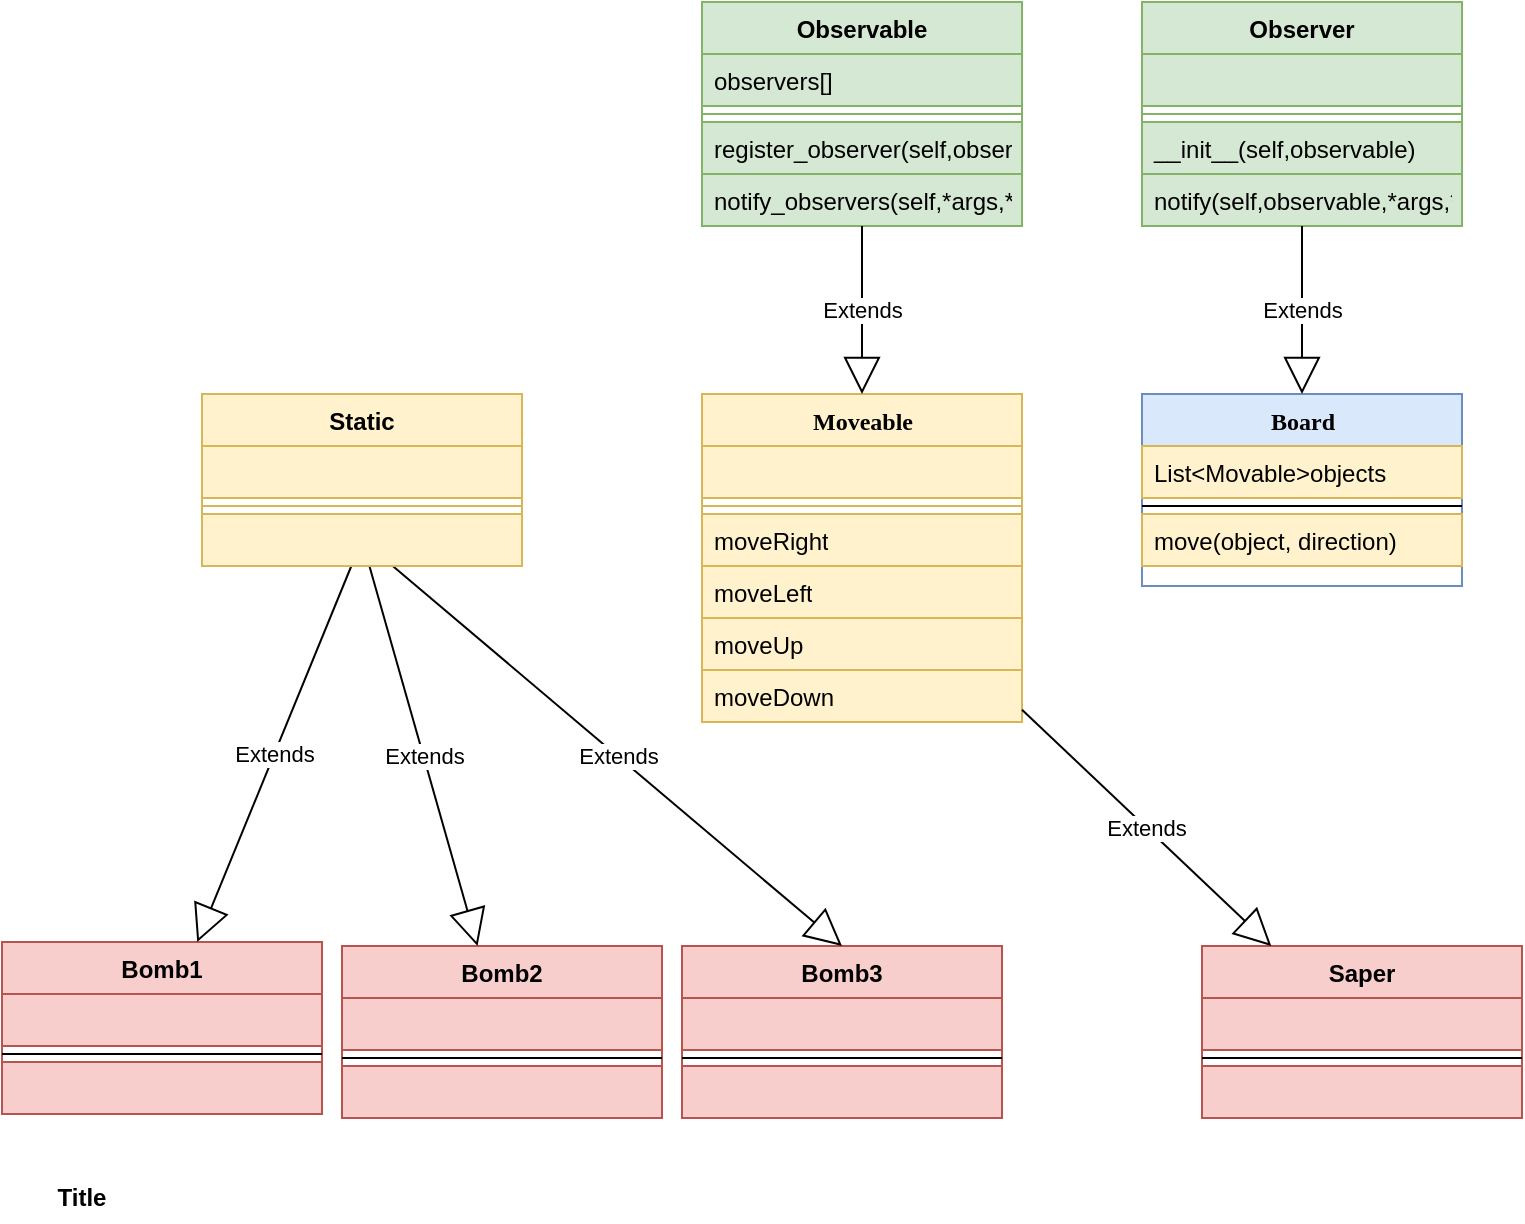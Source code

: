 <mxfile version="10.4.4" type="google"><diagram name="Page-1" id="9f46799a-70d6-7492-0946-bef42562c5a5"><mxGraphModel dx="1394" dy="750" grid="1" gridSize="10" guides="1" tooltips="1" connect="1" arrows="1" fold="1" page="1" pageScale="1" pageWidth="1100" pageHeight="850" background="#ffffff" math="0" shadow="0"><root><mxCell id="0"/><mxCell id="1" parent="0"/><mxCell id="78961159f06e98e8-17" value="Moveable" style="swimlane;html=1;fontStyle=1;align=center;verticalAlign=top;childLayout=stackLayout;horizontal=1;startSize=26;horizontalStack=0;resizeParent=1;resizeLast=0;collapsible=1;marginBottom=0;swimlaneFillColor=#ffffff;rounded=0;shadow=0;comic=0;labelBackgroundColor=none;strokeWidth=1;fontFamily=Verdana;fontSize=12;fillColor=#fff2cc;strokeColor=#d6b656;" parent="1" vertex="1"><mxGeometry x="530" y="242" width="160" height="164" as="geometry"/></mxCell><mxCell id="78961159f06e98e8-23" value="" style="text;html=1;align=left;verticalAlign=top;spacingLeft=4;spacingRight=4;whiteSpace=wrap;overflow=hidden;rotatable=0;points=[[0,0.5],[1,0.5]];portConstraint=eastwest;fillColor=#fff2cc;strokeColor=#d6b656;" parent="78961159f06e98e8-17" vertex="1"><mxGeometry y="26" width="160" height="26" as="geometry"/></mxCell><mxCell id="78961159f06e98e8-19" value="" style="line;html=1;strokeWidth=1;align=left;verticalAlign=middle;spacingTop=-1;spacingLeft=3;spacingRight=3;rotatable=0;labelPosition=right;points=[];portConstraint=eastwest;fillColor=#fff2cc;strokeColor=#d6b656;" parent="78961159f06e98e8-17" vertex="1"><mxGeometry y="52" width="160" height="8" as="geometry"/></mxCell><mxCell id="78961159f06e98e8-20" value="moveRight" style="text;html=1;align=left;verticalAlign=top;spacingLeft=4;spacingRight=4;whiteSpace=wrap;overflow=hidden;rotatable=0;points=[[0,0.5],[1,0.5]];portConstraint=eastwest;fillColor=#fff2cc;strokeColor=#d6b656;" parent="78961159f06e98e8-17" vertex="1"><mxGeometry y="60" width="160" height="26" as="geometry"/></mxCell><mxCell id="78961159f06e98e8-27" value="moveLeft" style="text;html=1;align=left;verticalAlign=top;spacingLeft=4;spacingRight=4;whiteSpace=wrap;overflow=hidden;rotatable=0;points=[[0,0.5],[1,0.5]];portConstraint=eastwest;fillColor=#fff2cc;strokeColor=#d6b656;" parent="78961159f06e98e8-17" vertex="1"><mxGeometry y="86" width="160" height="26" as="geometry"/></mxCell><mxCell id="DvaDstrEviAMGLKt6tmh-10" value="moveUp&lt;br&gt;" style="text;html=1;align=left;verticalAlign=top;spacingLeft=4;spacingRight=4;whiteSpace=wrap;overflow=hidden;rotatable=0;points=[[0,0.5],[1,0.5]];portConstraint=eastwest;fillColor=#fff2cc;strokeColor=#d6b656;" parent="78961159f06e98e8-17" vertex="1"><mxGeometry y="112" width="160" height="26" as="geometry"/></mxCell><mxCell id="DvaDstrEviAMGLKt6tmh-11" value="moveDown&lt;br&gt;" style="text;html=1;align=left;verticalAlign=top;spacingLeft=4;spacingRight=4;whiteSpace=wrap;overflow=hidden;rotatable=0;points=[[0,0.5],[1,0.5]];portConstraint=eastwest;fillColor=#fff2cc;strokeColor=#d6b656;" parent="78961159f06e98e8-17" vertex="1"><mxGeometry y="138" width="160" height="26" as="geometry"/></mxCell><mxCell id="DvaDstrEviAMGLKt6tmh-1" value="Board" style="swimlane;html=1;fontStyle=1;align=center;verticalAlign=top;childLayout=stackLayout;horizontal=1;startSize=26;horizontalStack=0;resizeParent=1;resizeLast=0;collapsible=1;marginBottom=0;swimlaneFillColor=#ffffff;rounded=0;shadow=0;comic=0;labelBackgroundColor=none;strokeWidth=1;fontFamily=Verdana;fontSize=12;fillColor=#dae8fc;strokeColor=#6c8ebf;" parent="1" vertex="1"><mxGeometry x="750" y="242" width="160" height="96" as="geometry"/></mxCell><mxCell id="DvaDstrEviAMGLKt6tmh-2" value="List&amp;lt;Movable&amp;gt;objects" style="text;html=1;align=left;verticalAlign=top;spacingLeft=4;spacingRight=4;whiteSpace=wrap;overflow=hidden;rotatable=0;points=[[0,0.5],[1,0.5]];portConstraint=eastwest;fillColor=#fff2cc;strokeColor=#d6b656;" parent="DvaDstrEviAMGLKt6tmh-1" vertex="1"><mxGeometry y="26" width="160" height="26" as="geometry"/></mxCell><mxCell id="DvaDstrEviAMGLKt6tmh-7" value="" style="line;html=1;strokeWidth=1;align=left;verticalAlign=middle;spacingTop=-1;spacingLeft=3;spacingRight=3;rotatable=0;labelPosition=right;points=[];portConstraint=eastwest;" parent="DvaDstrEviAMGLKt6tmh-1" vertex="1"><mxGeometry y="52" width="160" height="8" as="geometry"/></mxCell><mxCell id="mm4xOCc7OS0zlixueOp1-7" value="move(object, direction)" style="text;html=1;align=left;verticalAlign=top;spacingLeft=4;spacingRight=4;whiteSpace=wrap;overflow=hidden;rotatable=0;points=[[0,0.5],[1,0.5]];portConstraint=eastwest;fillColor=#fff2cc;strokeColor=#d6b656;" vertex="1" parent="DvaDstrEviAMGLKt6tmh-1"><mxGeometry y="60" width="160" height="26" as="geometry"/></mxCell><mxCell id="DvaDstrEviAMGLKt6tmh-12" value="Observer" style="swimlane;fontStyle=1;align=center;verticalAlign=top;childLayout=stackLayout;horizontal=1;startSize=26;horizontalStack=0;resizeParent=1;resizeParentMax=0;resizeLast=0;collapsible=1;marginBottom=0;fillColor=#d5e8d4;strokeColor=#82b366;" parent="1" vertex="1"><mxGeometry x="750" y="46" width="160" height="112" as="geometry"><mxRectangle x="580" y="30" width="80" height="26" as="alternateBounds"/></mxGeometry></mxCell><mxCell id="DvaDstrEviAMGLKt6tmh-37" value=" " style="text;strokeColor=#82b366;fillColor=#d5e8d4;align=left;verticalAlign=top;spacingLeft=4;spacingRight=4;overflow=hidden;rotatable=0;points=[[0,0.5],[1,0.5]];portConstraint=eastwest;" parent="DvaDstrEviAMGLKt6tmh-12" vertex="1"><mxGeometry y="26" width="160" height="26" as="geometry"/></mxCell><mxCell id="DvaDstrEviAMGLKt6tmh-14" value="" style="line;strokeWidth=1;fillColor=#d5e8d4;align=left;verticalAlign=middle;spacingTop=-1;spacingLeft=3;spacingRight=3;rotatable=0;labelPosition=right;points=[];portConstraint=eastwest;strokeColor=#82b366;" parent="DvaDstrEviAMGLKt6tmh-12" vertex="1"><mxGeometry y="52" width="160" height="8" as="geometry"/></mxCell><mxCell id="DvaDstrEviAMGLKt6tmh-15" value="__init__(self,observable)" style="text;strokeColor=#82b366;fillColor=#d5e8d4;align=left;verticalAlign=top;spacingLeft=4;spacingRight=4;overflow=hidden;rotatable=0;points=[[0,0.5],[1,0.5]];portConstraint=eastwest;" parent="DvaDstrEviAMGLKt6tmh-12" vertex="1"><mxGeometry y="60" width="160" height="26" as="geometry"/></mxCell><mxCell id="DvaDstrEviAMGLKt6tmh-16" value="notify(self,observable,*args,**kwargs)" style="text;strokeColor=#82b366;fillColor=#d5e8d4;align=left;verticalAlign=top;spacingLeft=4;spacingRight=4;overflow=hidden;rotatable=0;points=[[0,0.5],[1,0.5]];portConstraint=eastwest;" parent="DvaDstrEviAMGLKt6tmh-12" vertex="1"><mxGeometry y="86" width="160" height="26" as="geometry"/></mxCell><mxCell id="DvaDstrEviAMGLKt6tmh-17" value="Observable" style="swimlane;fontStyle=1;align=center;verticalAlign=top;childLayout=stackLayout;horizontal=1;startSize=26;horizontalStack=0;resizeParent=1;resizeParentMax=0;resizeLast=0;collapsible=1;marginBottom=0;fillColor=#d5e8d4;strokeColor=#82b366;" parent="1" vertex="1"><mxGeometry x="530" y="46" width="160" height="112" as="geometry"/></mxCell><mxCell id="DvaDstrEviAMGLKt6tmh-18" value="observers[]" style="text;strokeColor=#82b366;fillColor=#d5e8d4;align=left;verticalAlign=top;spacingLeft=4;spacingRight=4;overflow=hidden;rotatable=0;points=[[0,0.5],[1,0.5]];portConstraint=eastwest;" parent="DvaDstrEviAMGLKt6tmh-17" vertex="1"><mxGeometry y="26" width="160" height="26" as="geometry"/></mxCell><mxCell id="DvaDstrEviAMGLKt6tmh-19" value="" style="line;strokeWidth=1;fillColor=#d5e8d4;align=left;verticalAlign=middle;spacingTop=-1;spacingLeft=3;spacingRight=3;rotatable=0;labelPosition=right;points=[];portConstraint=eastwest;strokeColor=#82b366;" parent="DvaDstrEviAMGLKt6tmh-17" vertex="1"><mxGeometry y="52" width="160" height="8" as="geometry"/></mxCell><mxCell id="DvaDstrEviAMGLKt6tmh-20" value="register_observer(self,observer)" style="text;strokeColor=#82b366;fillColor=#d5e8d4;align=left;verticalAlign=top;spacingLeft=4;spacingRight=4;overflow=hidden;rotatable=0;points=[[0,0.5],[1,0.5]];portConstraint=eastwest;" parent="DvaDstrEviAMGLKt6tmh-17" vertex="1"><mxGeometry y="60" width="160" height="26" as="geometry"/></mxCell><mxCell id="DvaDstrEviAMGLKt6tmh-22" value="notify_observers(self,*args,**kwargs)" style="text;strokeColor=#82b366;fillColor=#d5e8d4;align=left;verticalAlign=top;spacingLeft=4;spacingRight=4;overflow=hidden;rotatable=0;points=[[0,0.5],[1,0.5]];portConstraint=eastwest;" parent="DvaDstrEviAMGLKt6tmh-17" vertex="1"><mxGeometry y="86" width="160" height="26" as="geometry"/></mxCell><mxCell id="DvaDstrEviAMGLKt6tmh-23" value="Extends" style="endArrow=block;endSize=16;endFill=0;html=1;" parent="1" source="DvaDstrEviAMGLKt6tmh-17" target="78961159f06e98e8-17" edge="1"><mxGeometry width="160" relative="1" as="geometry"><mxPoint x="590" y="176" as="sourcePoint"/><mxPoint x="750" y="176" as="targetPoint"/></mxGeometry></mxCell><mxCell id="DvaDstrEviAMGLKt6tmh-24" value="Extends" style="endArrow=block;endSize=16;endFill=0;html=1;" parent="1" source="DvaDstrEviAMGLKt6tmh-12" target="DvaDstrEviAMGLKt6tmh-1" edge="1"><mxGeometry width="160" relative="1" as="geometry"><mxPoint x="530" y="456" as="sourcePoint"/><mxPoint x="690" y="456" as="targetPoint"/></mxGeometry></mxCell><mxCell id="DvaDstrEviAMGLKt6tmh-25" value="Bomb2" style="swimlane;fontStyle=1;align=center;verticalAlign=top;childLayout=stackLayout;horizontal=1;startSize=26;horizontalStack=0;resizeParent=1;resizeParentMax=0;resizeLast=0;collapsible=1;marginBottom=0;fillColor=#f8cecc;strokeColor=#b85450;" parent="1" vertex="1"><mxGeometry x="350" y="518" width="160" height="86" as="geometry"/></mxCell><mxCell id="DvaDstrEviAMGLKt6tmh-26" value=" " style="text;strokeColor=#b85450;fillColor=#f8cecc;align=left;verticalAlign=top;spacingLeft=4;spacingRight=4;overflow=hidden;rotatable=0;points=[[0,0.5],[1,0.5]];portConstraint=eastwest;" parent="DvaDstrEviAMGLKt6tmh-25" vertex="1"><mxGeometry y="26" width="160" height="26" as="geometry"/></mxCell><mxCell id="DvaDstrEviAMGLKt6tmh-27" value="" style="line;strokeWidth=1;fillColor=none;align=left;verticalAlign=middle;spacingTop=-1;spacingLeft=3;spacingRight=3;rotatable=0;labelPosition=right;points=[];portConstraint=eastwest;" parent="DvaDstrEviAMGLKt6tmh-25" vertex="1"><mxGeometry y="52" width="160" height="8" as="geometry"/></mxCell><mxCell id="DvaDstrEviAMGLKt6tmh-28" value=" " style="text;strokeColor=#b85450;fillColor=#f8cecc;align=left;verticalAlign=top;spacingLeft=4;spacingRight=4;overflow=hidden;rotatable=0;points=[[0,0.5],[1,0.5]];portConstraint=eastwest;" parent="DvaDstrEviAMGLKt6tmh-25" vertex="1"><mxGeometry y="60" width="160" height="26" as="geometry"/></mxCell><mxCell id="DvaDstrEviAMGLKt6tmh-29" value="Saper" style="swimlane;fontStyle=1;align=center;verticalAlign=top;childLayout=stackLayout;horizontal=1;startSize=26;horizontalStack=0;resizeParent=1;resizeParentMax=0;resizeLast=0;collapsible=1;marginBottom=0;fillColor=#f8cecc;strokeColor=#b85450;" parent="1" vertex="1"><mxGeometry x="780" y="518" width="160" height="86" as="geometry"/></mxCell><mxCell id="DvaDstrEviAMGLKt6tmh-30" value=" " style="text;strokeColor=#b85450;fillColor=#f8cecc;align=left;verticalAlign=top;spacingLeft=4;spacingRight=4;overflow=hidden;rotatable=0;points=[[0,0.5],[1,0.5]];portConstraint=eastwest;" parent="DvaDstrEviAMGLKt6tmh-29" vertex="1"><mxGeometry y="26" width="160" height="26" as="geometry"/></mxCell><mxCell id="DvaDstrEviAMGLKt6tmh-31" value="" style="line;strokeWidth=1;fillColor=none;align=left;verticalAlign=middle;spacingTop=-1;spacingLeft=3;spacingRight=3;rotatable=0;labelPosition=right;points=[];portConstraint=eastwest;" parent="DvaDstrEviAMGLKt6tmh-29" vertex="1"><mxGeometry y="52" width="160" height="8" as="geometry"/></mxCell><mxCell id="DvaDstrEviAMGLKt6tmh-32" value=" " style="text;strokeColor=#b85450;fillColor=#f8cecc;align=left;verticalAlign=top;spacingLeft=4;spacingRight=4;overflow=hidden;rotatable=0;points=[[0,0.5],[1,0.5]];portConstraint=eastwest;" parent="DvaDstrEviAMGLKt6tmh-29" vertex="1"><mxGeometry y="60" width="160" height="26" as="geometry"/></mxCell><mxCell id="DvaDstrEviAMGLKt6tmh-38" value="Bomb1" style="swimlane;fontStyle=1;align=center;verticalAlign=top;childLayout=stackLayout;horizontal=1;startSize=26;horizontalStack=0;resizeParent=1;resizeParentMax=0;resizeLast=0;collapsible=1;marginBottom=0;fillColor=#f8cecc;strokeColor=#b85450;" parent="1" vertex="1"><mxGeometry x="180" y="516" width="160" height="86" as="geometry"/></mxCell><mxCell id="DvaDstrEviAMGLKt6tmh-39" value=" " style="text;strokeColor=#b85450;fillColor=#f8cecc;align=left;verticalAlign=top;spacingLeft=4;spacingRight=4;overflow=hidden;rotatable=0;points=[[0,0.5],[1,0.5]];portConstraint=eastwest;" parent="DvaDstrEviAMGLKt6tmh-38" vertex="1"><mxGeometry y="26" width="160" height="26" as="geometry"/></mxCell><mxCell id="DvaDstrEviAMGLKt6tmh-40" value="" style="line;strokeWidth=1;fillColor=none;align=left;verticalAlign=middle;spacingTop=-1;spacingLeft=3;spacingRight=3;rotatable=0;labelPosition=right;points=[];portConstraint=eastwest;" parent="DvaDstrEviAMGLKt6tmh-38" vertex="1"><mxGeometry y="52" width="160" height="8" as="geometry"/></mxCell><mxCell id="DvaDstrEviAMGLKt6tmh-41" value=" " style="text;strokeColor=#b85450;fillColor=#f8cecc;align=left;verticalAlign=top;spacingLeft=4;spacingRight=4;overflow=hidden;rotatable=0;points=[[0,0.5],[1,0.5]];portConstraint=eastwest;" parent="DvaDstrEviAMGLKt6tmh-38" vertex="1"><mxGeometry y="60" width="160" height="26" as="geometry"/></mxCell><mxCell id="DvaDstrEviAMGLKt6tmh-42" value="Bomb3" style="swimlane;fontStyle=1;align=center;verticalAlign=top;childLayout=stackLayout;horizontal=1;startSize=26;horizontalStack=0;resizeParent=1;resizeParentMax=0;resizeLast=0;collapsible=1;marginBottom=0;fillColor=#f8cecc;strokeColor=#b85450;" parent="1" vertex="1"><mxGeometry x="520" y="518" width="160" height="86" as="geometry"/></mxCell><mxCell id="DvaDstrEviAMGLKt6tmh-43" value=" " style="text;strokeColor=#b85450;fillColor=#f8cecc;align=left;verticalAlign=top;spacingLeft=4;spacingRight=4;overflow=hidden;rotatable=0;points=[[0,0.5],[1,0.5]];portConstraint=eastwest;" parent="DvaDstrEviAMGLKt6tmh-42" vertex="1"><mxGeometry y="26" width="160" height="26" as="geometry"/></mxCell><mxCell id="DvaDstrEviAMGLKt6tmh-44" value="" style="line;strokeWidth=1;fillColor=none;align=left;verticalAlign=middle;spacingTop=-1;spacingLeft=3;spacingRight=3;rotatable=0;labelPosition=right;points=[];portConstraint=eastwest;" parent="DvaDstrEviAMGLKt6tmh-42" vertex="1"><mxGeometry y="52" width="160" height="8" as="geometry"/></mxCell><mxCell id="DvaDstrEviAMGLKt6tmh-45" value=" " style="text;strokeColor=#b85450;fillColor=#f8cecc;align=left;verticalAlign=top;spacingLeft=4;spacingRight=4;overflow=hidden;rotatable=0;points=[[0,0.5],[1,0.5]];portConstraint=eastwest;" parent="DvaDstrEviAMGLKt6tmh-42" vertex="1"><mxGeometry y="60" width="160" height="26" as="geometry"/></mxCell><mxCell id="DvaDstrEviAMGLKt6tmh-50" value="Extends" style="endArrow=block;endSize=16;endFill=0;html=1;" parent="1" source="mm4xOCc7OS0zlixueOp1-4" target="DvaDstrEviAMGLKt6tmh-38" edge="1"><mxGeometry width="160" relative="1" as="geometry"><mxPoint x="280" y="456" as="sourcePoint"/><mxPoint x="440" y="456" as="targetPoint"/></mxGeometry></mxCell><mxCell id="DvaDstrEviAMGLKt6tmh-51" value="Extends" style="endArrow=block;endSize=16;endFill=0;html=1;" parent="1" source="mm4xOCc7OS0zlixueOp1-4" target="DvaDstrEviAMGLKt6tmh-25" edge="1"><mxGeometry width="160" relative="1" as="geometry"><mxPoint x="620" y="256" as="sourcePoint"/><mxPoint x="780" y="256" as="targetPoint"/></mxGeometry></mxCell><mxCell id="DvaDstrEviAMGLKt6tmh-52" value="Extends" style="endArrow=block;endSize=16;endFill=0;html=1;entryX=0.5;entryY=0;entryDx=0;entryDy=0;" parent="1" source="mm4xOCc7OS0zlixueOp1-4" target="DvaDstrEviAMGLKt6tmh-42" edge="1"><mxGeometry width="160" relative="1" as="geometry"><mxPoint x="740" y="426" as="sourcePoint"/><mxPoint x="900" y="426" as="targetPoint"/></mxGeometry></mxCell><mxCell id="DvaDstrEviAMGLKt6tmh-53" value="Extends" style="endArrow=block;endSize=16;endFill=0;html=1;" parent="1" source="78961159f06e98e8-17" target="DvaDstrEviAMGLKt6tmh-29" edge="1"><mxGeometry width="160" relative="1" as="geometry"><mxPoint x="780" y="456" as="sourcePoint"/><mxPoint x="940" y="456" as="targetPoint"/></mxGeometry></mxCell><mxCell id="mm4xOCc7OS0zlixueOp1-1" value="Static" style="swimlane;fontStyle=1;align=center;verticalAlign=top;childLayout=stackLayout;horizontal=1;startSize=26;horizontalStack=0;resizeParent=1;resizeParentMax=0;resizeLast=0;collapsible=1;marginBottom=0;fillColor=#fff2cc;strokeColor=#d6b656;" vertex="1" parent="1"><mxGeometry x="280" y="242" width="160" height="86" as="geometry"/></mxCell><mxCell id="mm4xOCc7OS0zlixueOp1-2" value="" style="text;strokeColor=#d6b656;fillColor=#fff2cc;align=left;verticalAlign=top;spacingLeft=4;spacingRight=4;overflow=hidden;rotatable=0;points=[[0,0.5],[1,0.5]];portConstraint=eastwest;" vertex="1" parent="mm4xOCc7OS0zlixueOp1-1"><mxGeometry y="26" width="160" height="26" as="geometry"/></mxCell><mxCell id="mm4xOCc7OS0zlixueOp1-3" value="" style="line;strokeWidth=1;fillColor=#fff2cc;align=left;verticalAlign=middle;spacingTop=-1;spacingLeft=3;spacingRight=3;rotatable=0;labelPosition=right;points=[];portConstraint=eastwest;strokeColor=#d6b656;" vertex="1" parent="mm4xOCc7OS0zlixueOp1-1"><mxGeometry y="52" width="160" height="8" as="geometry"/></mxCell><mxCell id="mm4xOCc7OS0zlixueOp1-4" value="" style="text;strokeColor=#d6b656;fillColor=#fff2cc;align=left;verticalAlign=top;spacingLeft=4;spacingRight=4;overflow=hidden;rotatable=0;points=[[0,0.5],[1,0.5]];portConstraint=eastwest;" vertex="1" parent="mm4xOCc7OS0zlixueOp1-1"><mxGeometry y="60" width="160" height="26" as="geometry"/></mxCell><mxCell id="mm4xOCc7OS0zlixueOp1-6" value="Title" style="text;align=center;fontStyle=1;verticalAlign=middle;spacingLeft=3;spacingRight=3;strokeColor=none;rotatable=0;points=[[0,0.5],[1,0.5]];portConstraint=eastwest;" vertex="1" parent="1"><mxGeometry x="180" y="630" width="80" height="26" as="geometry"/></mxCell></root></mxGraphModel></diagram></mxfile>